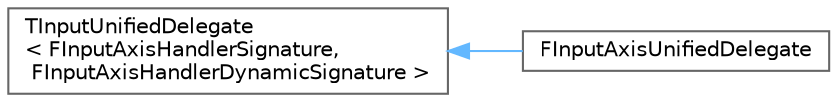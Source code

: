 digraph "Graphical Class Hierarchy"
{
 // INTERACTIVE_SVG=YES
 // LATEX_PDF_SIZE
  bgcolor="transparent";
  edge [fontname=Helvetica,fontsize=10,labelfontname=Helvetica,labelfontsize=10];
  node [fontname=Helvetica,fontsize=10,shape=box,height=0.2,width=0.4];
  rankdir="LR";
  Node0 [id="Node000000",label="TInputUnifiedDelegate\l\< FInputAxisHandlerSignature,\l FInputAxisHandlerDynamicSignature \>",height=0.2,width=0.4,color="grey40", fillcolor="white", style="filled",URL="$d3/d56/structTInputUnifiedDelegate.html",tooltip=" "];
  Node0 -> Node1 [id="edge6345_Node000000_Node000001",dir="back",color="steelblue1",style="solid",tooltip=" "];
  Node1 [id="Node000001",label="FInputAxisUnifiedDelegate",height=0.2,width=0.4,color="grey40", fillcolor="white", style="filled",URL="$d3/d3c/structFInputAxisUnifiedDelegate.html",tooltip="Unified delegate specialization for float axis events."];
}
